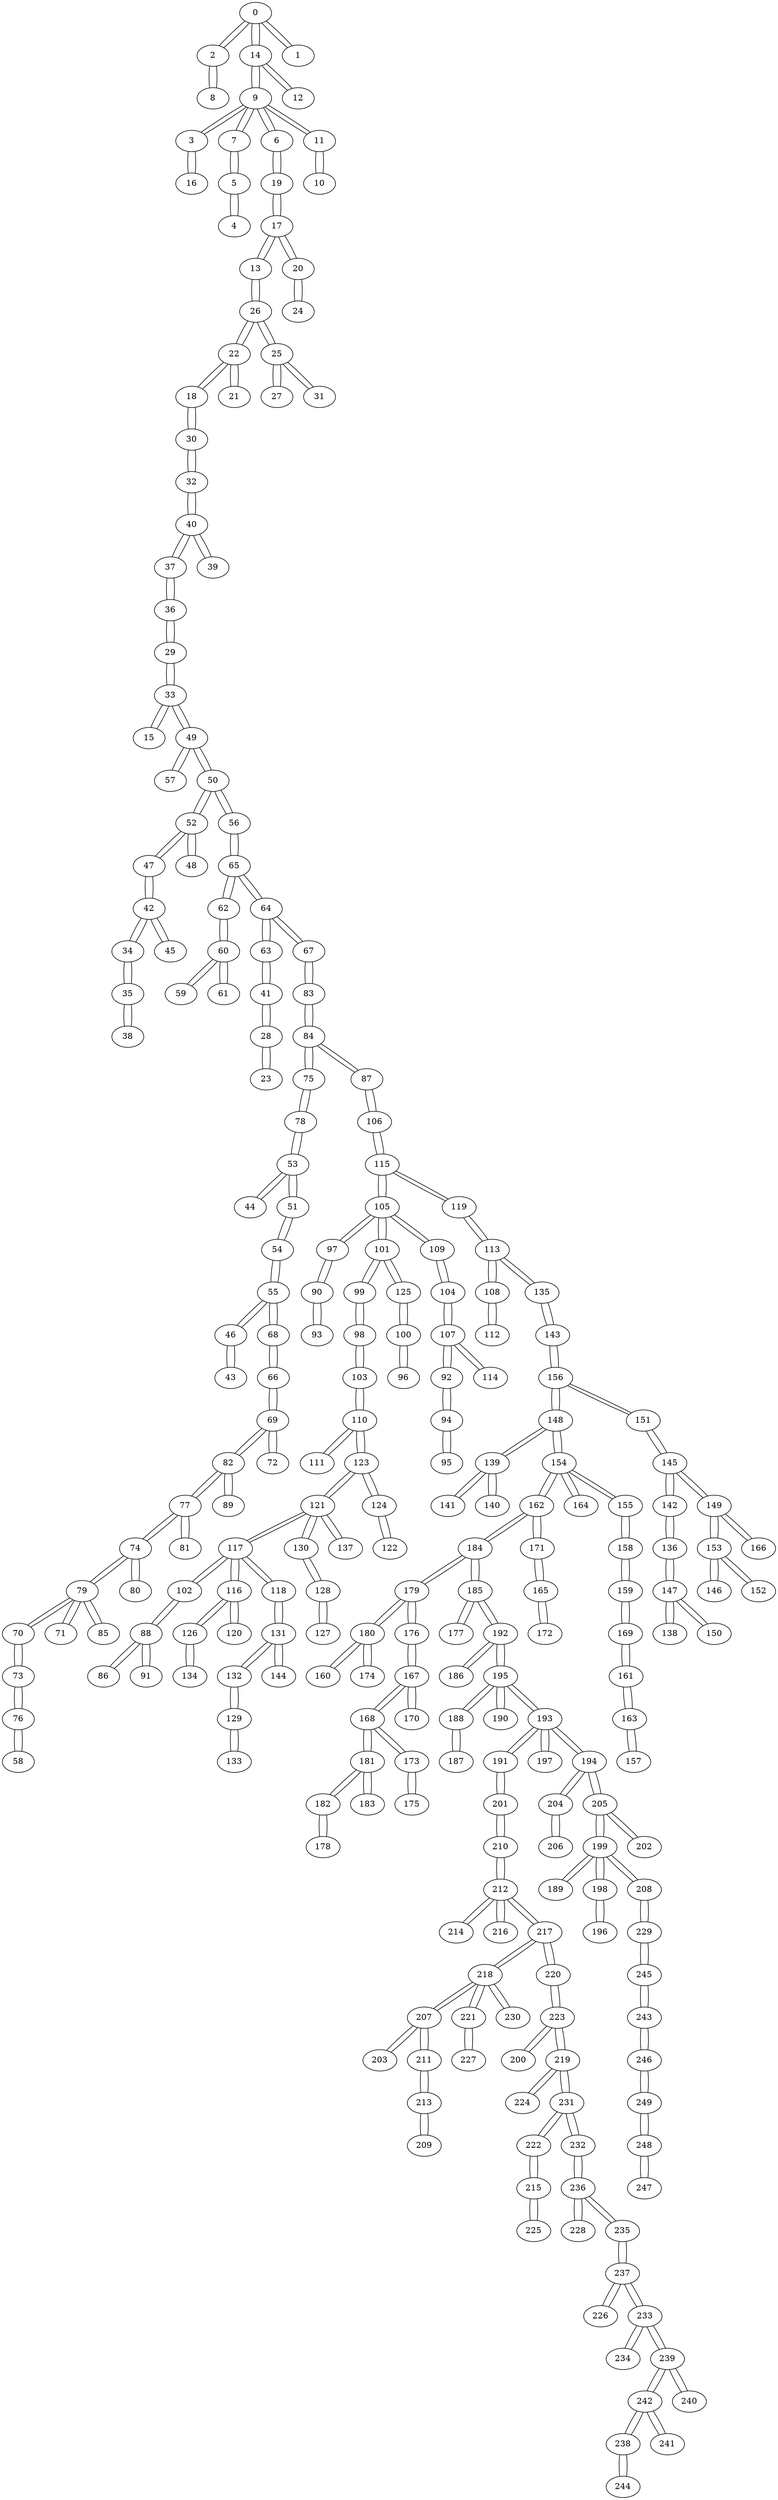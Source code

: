 graph {
0 -- 2 [ distancia=1 ]
0 -- 14 [ distancia=3 ]
0 -- 1 [ distancia=4 ]
1 -- 0 [ distancia=4 ]
2 -- 0 [ distancia=1 ]
2 -- 8 [ distancia=3 ]
3 -- 9 [ distancia=3 ]
3 -- 16 [ distancia=3 ]
4 -- 5 [ distancia=2 ]
5 -- 4 [ distancia=2 ]
5 -- 7 [ distancia=7 ]
6 -- 19 [ distancia=2 ]
6 -- 9 [ distancia=3 ]
7 -- 9 [ distancia=6 ]
7 -- 5 [ distancia=7 ]
8 -- 2 [ distancia=3 ]
9 -- 11 [ distancia=1 ]
9 -- 3 [ distancia=3 ]
9 -- 6 [ distancia=3 ]
9 -- 14 [ distancia=4 ]
9 -- 7 [ distancia=6 ]
10 -- 11 [ distancia=3 ]
11 -- 9 [ distancia=1 ]
11 -- 10 [ distancia=3 ]
12 -- 14 [ distancia=3 ]
13 -- 17 [ distancia=1 ]
13 -- 26 [ distancia=2 ]
14 -- 12 [ distancia=3 ]
14 -- 0 [ distancia=3 ]
14 -- 9 [ distancia=4 ]
15 -- 33 [ distancia=5 ]
16 -- 3 [ distancia=3 ]
17 -- 13 [ distancia=1 ]
17 -- 19 [ distancia=3 ]
17 -- 20 [ distancia=6 ]
18 -- 22 [ distancia=2 ]
18 -- 30 [ distancia=4 ]
19 -- 6 [ distancia=2 ]
19 -- 17 [ distancia=3 ]
20 -- 24 [ distancia=5 ]
20 -- 17 [ distancia=6 ]
21 -- 22 [ distancia=6 ]
22 -- 18 [ distancia=2 ]
22 -- 26 [ distancia=3 ]
22 -- 21 [ distancia=6 ]
23 -- 28 [ distancia=3 ]
24 -- 20 [ distancia=5 ]
25 -- 27 [ distancia=1 ]
25 -- 31 [ distancia=1 ]
25 -- 26 [ distancia=3 ]
26 -- 13 [ distancia=2 ]
26 -- 25 [ distancia=3 ]
26 -- 22 [ distancia=3 ]
27 -- 25 [ distancia=1 ]
28 -- 23 [ distancia=3 ]
28 -- 41 [ distancia=8 ]
29 -- 36 [ distancia=1 ]
29 -- 33 [ distancia=6 ]
30 -- 32 [ distancia=3 ]
30 -- 18 [ distancia=4 ]
31 -- 25 [ distancia=1 ]
32 -- 30 [ distancia=3 ]
32 -- 40 [ distancia=3 ]
33 -- 15 [ distancia=5 ]
33 -- 29 [ distancia=6 ]
33 -- 49 [ distancia=6 ]
34 -- 42 [ distancia=1 ]
34 -- 35 [ distancia=4 ]
35 -- 34 [ distancia=4 ]
35 -- 38 [ distancia=8 ]
36 -- 29 [ distancia=1 ]
36 -- 37 [ distancia=4 ]
37 -- 40 [ distancia=2 ]
37 -- 36 [ distancia=4 ]
38 -- 35 [ distancia=8 ]
39 -- 40 [ distancia=5 ]
40 -- 37 [ distancia=2 ]
40 -- 32 [ distancia=3 ]
40 -- 39 [ distancia=5 ]
41 -- 63 [ distancia=4 ]
41 -- 28 [ distancia=8 ]
42 -- 34 [ distancia=1 ]
42 -- 47 [ distancia=2 ]
42 -- 45 [ distancia=5 ]
43 -- 46 [ distancia=8 ]
44 -- 53 [ distancia=1 ]
45 -- 42 [ distancia=5 ]
46 -- 55 [ distancia=2 ]
46 -- 43 [ distancia=8 ]
47 -- 42 [ distancia=2 ]
47 -- 52 [ distancia=6 ]
48 -- 52 [ distancia=5 ]
49 -- 57 [ distancia=2 ]
49 -- 50 [ distancia=3 ]
49 -- 33 [ distancia=6 ]
50 -- 49 [ distancia=3 ]
50 -- 52 [ distancia=3 ]
50 -- 56 [ distancia=6 ]
51 -- 53 [ distancia=2 ]
51 -- 54 [ distancia=4 ]
52 -- 50 [ distancia=3 ]
52 -- 48 [ distancia=5 ]
52 -- 47 [ distancia=6 ]
53 -- 44 [ distancia=1 ]
53 -- 51 [ distancia=2 ]
53 -- 78 [ distancia=3 ]
54 -- 55 [ distancia=1 ]
54 -- 51 [ distancia=4 ]
55 -- 54 [ distancia=1 ]
55 -- 46 [ distancia=2 ]
55 -- 68 [ distancia=3 ]
56 -- 65 [ distancia=1 ]
56 -- 50 [ distancia=6 ]
57 -- 49 [ distancia=2 ]
58 -- 76 [ distancia=1 ]
59 -- 60 [ distancia=6 ]
60 -- 61 [ distancia=4 ]
60 -- 59 [ distancia=6 ]
60 -- 62 [ distancia=7 ]
61 -- 60 [ distancia=4 ]
62 -- 65 [ distancia=4 ]
62 -- 60 [ distancia=7 ]
63 -- 64 [ distancia=1 ]
63 -- 41 [ distancia=4 ]
64 -- 63 [ distancia=1 ]
64 -- 65 [ distancia=1 ]
64 -- 67 [ distancia=1 ]
65 -- 64 [ distancia=1 ]
65 -- 56 [ distancia=1 ]
65 -- 62 [ distancia=4 ]
66 -- 68 [ distancia=2 ]
66 -- 69 [ distancia=2 ]
67 -- 64 [ distancia=1 ]
67 -- 83 [ distancia=1 ]
68 -- 66 [ distancia=2 ]
68 -- 55 [ distancia=3 ]
69 -- 66 [ distancia=2 ]
69 -- 82 [ distancia=4 ]
69 -- 72 [ distancia=5 ]
70 -- 73 [ distancia=5 ]
70 -- 79 [ distancia=6 ]
71 -- 79 [ distancia=2 ]
72 -- 69 [ distancia=5 ]
73 -- 70 [ distancia=5 ]
73 -- 76 [ distancia=6 ]
74 -- 77 [ distancia=1 ]
74 -- 80 [ distancia=3 ]
74 -- 79 [ distancia=7 ]
75 -- 84 [ distancia=1 ]
75 -- 78 [ distancia=2 ]
76 -- 58 [ distancia=1 ]
76 -- 73 [ distancia=6 ]
77 -- 74 [ distancia=1 ]
77 -- 82 [ distancia=1 ]
77 -- 81 [ distancia=3 ]
78 -- 75 [ distancia=2 ]
78 -- 53 [ distancia=3 ]
79 -- 71 [ distancia=2 ]
79 -- 85 [ distancia=3 ]
79 -- 70 [ distancia=6 ]
79 -- 74 [ distancia=7 ]
80 -- 74 [ distancia=3 ]
81 -- 77 [ distancia=3 ]
82 -- 77 [ distancia=1 ]
82 -- 69 [ distancia=4 ]
82 -- 89 [ distancia=4 ]
83 -- 67 [ distancia=1 ]
83 -- 84 [ distancia=5 ]
84 -- 75 [ distancia=1 ]
84 -- 87 [ distancia=1 ]
84 -- 83 [ distancia=5 ]
85 -- 79 [ distancia=3 ]
86 -- 88 [ distancia=6 ]
87 -- 84 [ distancia=1 ]
87 -- 106 [ distancia=1 ]
88 -- 91 [ distancia=1 ]
88 -- 102 [ distancia=3 ]
88 -- 86 [ distancia=6 ]
89 -- 82 [ distancia=4 ]
90 -- 93 [ distancia=6 ]
90 -- 97 [ distancia=7 ]
91 -- 88 [ distancia=1 ]
92 -- 107 [ distancia=1 ]
92 -- 94 [ distancia=3 ]
93 -- 90 [ distancia=6 ]
94 -- 95 [ distancia=2 ]
94 -- 92 [ distancia=3 ]
95 -- 94 [ distancia=2 ]
96 -- 100 [ distancia=5 ]
97 -- 105 [ distancia=3 ]
97 -- 90 [ distancia=7 ]
98 -- 103 [ distancia=2 ]
98 -- 99 [ distancia=4 ]
99 -- 101 [ distancia=3 ]
99 -- 98 [ distancia=4 ]
100 -- 125 [ distancia=3 ]
100 -- 96 [ distancia=5 ]
101 -- 105 [ distancia=1 ]
101 -- 99 [ distancia=3 ]
101 -- 125 [ distancia=6 ]
102 -- 117 [ distancia=1 ]
102 -- 88 [ distancia=3 ]
103 -- 110 [ distancia=1 ]
103 -- 98 [ distancia=2 ]
104 -- 107 [ distancia=5 ]
104 -- 109 [ distancia=5 ]
105 -- 101 [ distancia=1 ]
105 -- 115 [ distancia=2 ]
105 -- 97 [ distancia=3 ]
105 -- 109 [ distancia=3 ]
106 -- 87 [ distancia=1 ]
106 -- 115 [ distancia=2 ]
107 -- 92 [ distancia=1 ]
107 -- 114 [ distancia=1 ]
107 -- 104 [ distancia=5 ]
108 -- 112 [ distancia=2 ]
108 -- 113 [ distancia=2 ]
109 -- 105 [ distancia=3 ]
109 -- 104 [ distancia=5 ]
110 -- 103 [ distancia=1 ]
110 -- 111 [ distancia=5 ]
110 -- 123 [ distancia=5 ]
111 -- 110 [ distancia=5 ]
112 -- 108 [ distancia=2 ]
113 -- 108 [ distancia=2 ]
113 -- 119 [ distancia=4 ]
113 -- 135 [ distancia=5 ]
114 -- 107 [ distancia=1 ]
115 -- 119 [ distancia=1 ]
115 -- 105 [ distancia=2 ]
115 -- 106 [ distancia=2 ]
116 -- 117 [ distancia=2 ]
116 -- 126 [ distancia=4 ]
116 -- 120 [ distancia=5 ]
117 -- 102 [ distancia=1 ]
117 -- 116 [ distancia=2 ]
117 -- 121 [ distancia=2 ]
117 -- 118 [ distancia=5 ]
118 -- 131 [ distancia=1 ]
118 -- 117 [ distancia=5 ]
119 -- 115 [ distancia=1 ]
119 -- 113 [ distancia=4 ]
120 -- 116 [ distancia=5 ]
121 -- 123 [ distancia=1 ]
121 -- 117 [ distancia=2 ]
121 -- 130 [ distancia=5 ]
121 -- 137 [ distancia=5 ]
122 -- 124 [ distancia=1 ]
123 -- 121 [ distancia=1 ]
123 -- 124 [ distancia=3 ]
123 -- 110 [ distancia=5 ]
124 -- 122 [ distancia=1 ]
124 -- 123 [ distancia=3 ]
125 -- 100 [ distancia=3 ]
125 -- 101 [ distancia=6 ]
126 -- 134 [ distancia=2 ]
126 -- 116 [ distancia=4 ]
127 -- 128 [ distancia=3 ]
128 -- 130 [ distancia=1 ]
128 -- 127 [ distancia=3 ]
129 -- 132 [ distancia=3 ]
129 -- 133 [ distancia=6 ]
130 -- 128 [ distancia=1 ]
130 -- 121 [ distancia=5 ]
131 -- 118 [ distancia=1 ]
131 -- 132 [ distancia=2 ]
131 -- 144 [ distancia=3 ]
132 -- 131 [ distancia=2 ]
132 -- 129 [ distancia=3 ]
133 -- 129 [ distancia=6 ]
134 -- 126 [ distancia=2 ]
135 -- 143 [ distancia=1 ]
135 -- 113 [ distancia=5 ]
136 -- 142 [ distancia=4 ]
136 -- 147 [ distancia=5 ]
137 -- 121 [ distancia=5 ]
138 -- 147 [ distancia=5 ]
139 -- 141 [ distancia=4 ]
139 -- 148 [ distancia=6 ]
139 -- 140 [ distancia=7 ]
140 -- 139 [ distancia=7 ]
141 -- 139 [ distancia=4 ]
142 -- 136 [ distancia=4 ]
142 -- 145 [ distancia=4 ]
143 -- 135 [ distancia=1 ]
143 -- 156 [ distancia=3 ]
144 -- 131 [ distancia=3 ]
145 -- 151 [ distancia=2 ]
145 -- 142 [ distancia=4 ]
145 -- 149 [ distancia=4 ]
146 -- 153 [ distancia=9 ]
147 -- 150 [ distancia=1 ]
147 -- 138 [ distancia=5 ]
147 -- 136 [ distancia=5 ]
148 -- 154 [ distancia=2 ]
148 -- 156 [ distancia=4 ]
148 -- 139 [ distancia=6 ]
149 -- 166 [ distancia=1 ]
149 -- 153 [ distancia=3 ]
149 -- 145 [ distancia=4 ]
150 -- 147 [ distancia=1 ]
151 -- 156 [ distancia=1 ]
151 -- 145 [ distancia=2 ]
152 -- 153 [ distancia=6 ]
153 -- 149 [ distancia=3 ]
153 -- 152 [ distancia=6 ]
153 -- 146 [ distancia=9 ]
154 -- 148 [ distancia=2 ]
154 -- 162 [ distancia=2 ]
154 -- 164 [ distancia=3 ]
154 -- 155 [ distancia=4 ]
155 -- 158 [ distancia=2 ]
155 -- 154 [ distancia=4 ]
156 -- 151 [ distancia=1 ]
156 -- 143 [ distancia=3 ]
156 -- 148 [ distancia=4 ]
157 -- 163 [ distancia=5 ]
158 -- 155 [ distancia=2 ]
158 -- 159 [ distancia=3 ]
159 -- 158 [ distancia=3 ]
159 -- 169 [ distancia=3 ]
160 -- 180 [ distancia=2 ]
161 -- 163 [ distancia=4 ]
161 -- 169 [ distancia=5 ]
162 -- 154 [ distancia=2 ]
162 -- 184 [ distancia=4 ]
162 -- 171 [ distancia=5 ]
163 -- 161 [ distancia=4 ]
163 -- 157 [ distancia=5 ]
164 -- 154 [ distancia=3 ]
165 -- 171 [ distancia=1 ]
165 -- 172 [ distancia=3 ]
166 -- 149 [ distancia=1 ]
167 -- 176 [ distancia=2 ]
167 -- 168 [ distancia=4 ]
167 -- 170 [ distancia=4 ]
168 -- 181 [ distancia=2 ]
168 -- 167 [ distancia=4 ]
168 -- 173 [ distancia=9 ]
169 -- 159 [ distancia=3 ]
169 -- 161 [ distancia=5 ]
170 -- 167 [ distancia=4 ]
171 -- 165 [ distancia=1 ]
171 -- 162 [ distancia=5 ]
172 -- 165 [ distancia=3 ]
173 -- 175 [ distancia=6 ]
173 -- 168 [ distancia=9 ]
174 -- 180 [ distancia=9 ]
175 -- 173 [ distancia=6 ]
176 -- 179 [ distancia=1 ]
176 -- 167 [ distancia=2 ]
177 -- 185 [ distancia=6 ]
178 -- 182 [ distancia=6 ]
179 -- 176 [ distancia=1 ]
179 -- 180 [ distancia=3 ]
179 -- 184 [ distancia=4 ]
180 -- 160 [ distancia=2 ]
180 -- 179 [ distancia=3 ]
180 -- 174 [ distancia=9 ]
181 -- 168 [ distancia=2 ]
181 -- 183 [ distancia=3 ]
181 -- 182 [ distancia=5 ]
182 -- 181 [ distancia=5 ]
182 -- 178 [ distancia=6 ]
183 -- 181 [ distancia=3 ]
184 -- 162 [ distancia=4 ]
184 -- 179 [ distancia=4 ]
184 -- 185 [ distancia=4 ]
185 -- 192 [ distancia=2 ]
185 -- 184 [ distancia=4 ]
185 -- 177 [ distancia=6 ]
186 -- 192 [ distancia=2 ]
187 -- 188 [ distancia=6 ]
188 -- 195 [ distancia=3 ]
188 -- 187 [ distancia=6 ]
189 -- 199 [ distancia=3 ]
190 -- 195 [ distancia=3 ]
191 -- 201 [ distancia=3 ]
191 -- 193 [ distancia=4 ]
192 -- 185 [ distancia=2 ]
192 -- 186 [ distancia=2 ]
192 -- 195 [ distancia=4 ]
193 -- 195 [ distancia=1 ]
193 -- 197 [ distancia=1 ]
193 -- 194 [ distancia=3 ]
193 -- 191 [ distancia=4 ]
194 -- 204 [ distancia=1 ]
194 -- 205 [ distancia=1 ]
194 -- 193 [ distancia=3 ]
195 -- 193 [ distancia=1 ]
195 -- 190 [ distancia=3 ]
195 -- 188 [ distancia=3 ]
195 -- 192 [ distancia=4 ]
196 -- 198 [ distancia=6 ]
197 -- 193 [ distancia=1 ]
198 -- 199 [ distancia=2 ]
198 -- 196 [ distancia=6 ]
199 -- 198 [ distancia=2 ]
199 -- 208 [ distancia=2 ]
199 -- 189 [ distancia=3 ]
199 -- 205 [ distancia=4 ]
200 -- 223 [ distancia=5 ]
201 -- 210 [ distancia=2 ]
201 -- 191 [ distancia=3 ]
202 -- 205 [ distancia=8 ]
203 -- 207 [ distancia=3 ]
204 -- 194 [ distancia=1 ]
204 -- 206 [ distancia=3 ]
205 -- 194 [ distancia=1 ]
205 -- 199 [ distancia=4 ]
205 -- 202 [ distancia=8 ]
206 -- 204 [ distancia=3 ]
207 -- 203 [ distancia=3 ]
207 -- 211 [ distancia=3 ]
207 -- 218 [ distancia=3 ]
208 -- 199 [ distancia=2 ]
208 -- 229 [ distancia=2 ]
209 -- 213 [ distancia=4 ]
210 -- 201 [ distancia=2 ]
210 -- 212 [ distancia=2 ]
211 -- 207 [ distancia=3 ]
211 -- 213 [ distancia=6 ]
212 -- 210 [ distancia=2 ]
212 -- 214 [ distancia=3 ]
212 -- 216 [ distancia=3 ]
212 -- 217 [ distancia=4 ]
213 -- 209 [ distancia=4 ]
213 -- 211 [ distancia=6 ]
214 -- 212 [ distancia=3 ]
215 -- 222 [ distancia=2 ]
215 -- 225 [ distancia=2 ]
216 -- 212 [ distancia=3 ]
217 -- 220 [ distancia=1 ]
217 -- 218 [ distancia=3 ]
217 -- 212 [ distancia=4 ]
218 -- 221 [ distancia=2 ]
218 -- 230 [ distancia=2 ]
218 -- 207 [ distancia=3 ]
218 -- 217 [ distancia=3 ]
219 -- 223 [ distancia=1 ]
219 -- 224 [ distancia=2 ]
219 -- 231 [ distancia=4 ]
220 -- 217 [ distancia=1 ]
220 -- 223 [ distancia=2 ]
221 -- 218 [ distancia=2 ]
221 -- 227 [ distancia=4 ]
222 -- 215 [ distancia=2 ]
222 -- 231 [ distancia=2 ]
223 -- 219 [ distancia=1 ]
223 -- 220 [ distancia=2 ]
223 -- 200 [ distancia=5 ]
224 -- 219 [ distancia=2 ]
225 -- 215 [ distancia=2 ]
226 -- 237 [ distancia=5 ]
227 -- 221 [ distancia=4 ]
228 -- 236 [ distancia=5 ]
229 -- 208 [ distancia=2 ]
229 -- 245 [ distancia=2 ]
230 -- 218 [ distancia=2 ]
231 -- 222 [ distancia=2 ]
231 -- 232 [ distancia=3 ]
231 -- 219 [ distancia=4 ]
232 -- 236 [ distancia=1 ]
232 -- 231 [ distancia=3 ]
233 -- 237 [ distancia=1 ]
233 -- 234 [ distancia=2 ]
233 -- 239 [ distancia=2 ]
234 -- 233 [ distancia=2 ]
235 -- 236 [ distancia=3 ]
235 -- 237 [ distancia=4 ]
236 -- 232 [ distancia=1 ]
236 -- 235 [ distancia=3 ]
236 -- 228 [ distancia=5 ]
237 -- 233 [ distancia=1 ]
237 -- 235 [ distancia=4 ]
237 -- 226 [ distancia=5 ]
238 -- 244 [ distancia=3 ]
238 -- 242 [ distancia=9 ]
239 -- 233 [ distancia=2 ]
239 -- 242 [ distancia=6 ]
239 -- 240 [ distancia=9 ]
240 -- 239 [ distancia=9 ]
241 -- 242 [ distancia=2 ]
242 -- 241 [ distancia=2 ]
242 -- 239 [ distancia=6 ]
242 -- 238 [ distancia=9 ]
243 -- 246 [ distancia=2 ]
243 -- 245 [ distancia=4 ]
244 -- 238 [ distancia=3 ]
245 -- 229 [ distancia=2 ]
245 -- 243 [ distancia=4 ]
246 -- 243 [ distancia=2 ]
246 -- 249 [ distancia=6 ]
247 -- 248 [ distancia=8 ]
248 -- 249 [ distancia=2 ]
248 -- 247 [ distancia=8 ]
249 -- 248 [ distancia=2 ]
249 -- 246 [ distancia=6 ]
}
